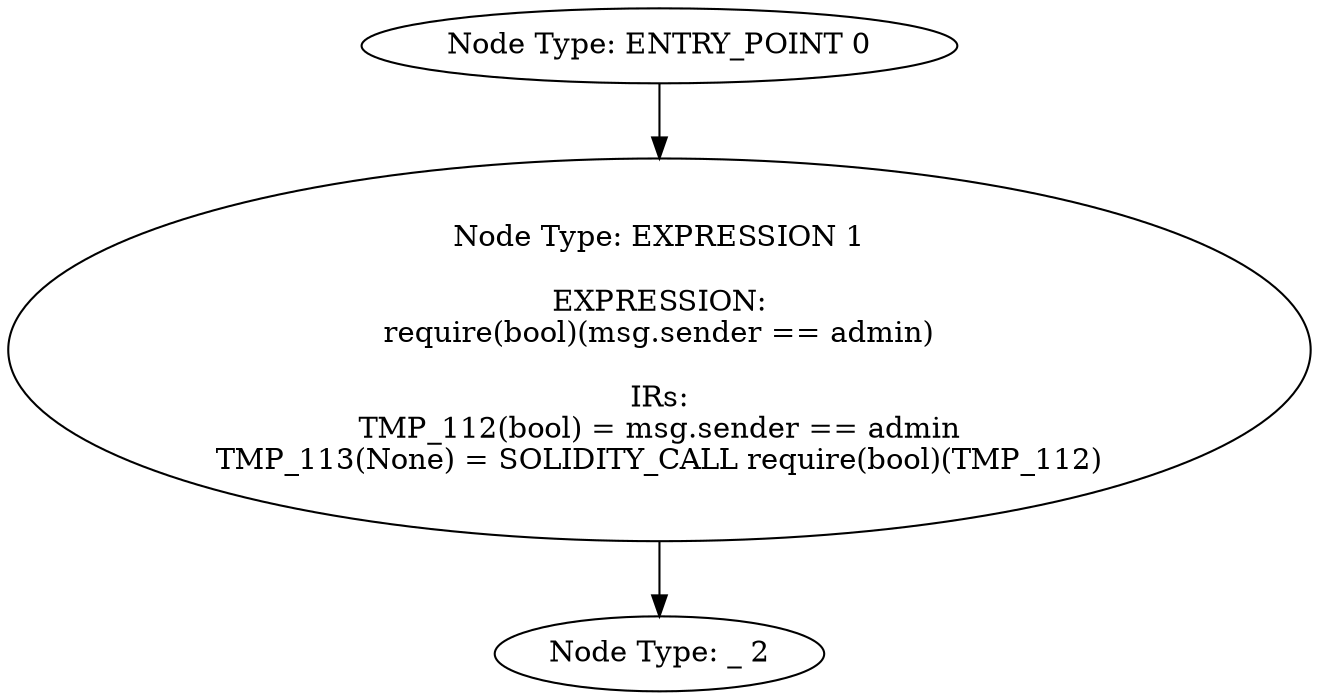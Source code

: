 digraph{
0[label="Node Type: ENTRY_POINT 0
"];
0->1;
1[label="Node Type: EXPRESSION 1

EXPRESSION:
require(bool)(msg.sender == admin)

IRs:
TMP_112(bool) = msg.sender == admin
TMP_113(None) = SOLIDITY_CALL require(bool)(TMP_112)"];
1->2;
2[label="Node Type: _ 2
"];
}
